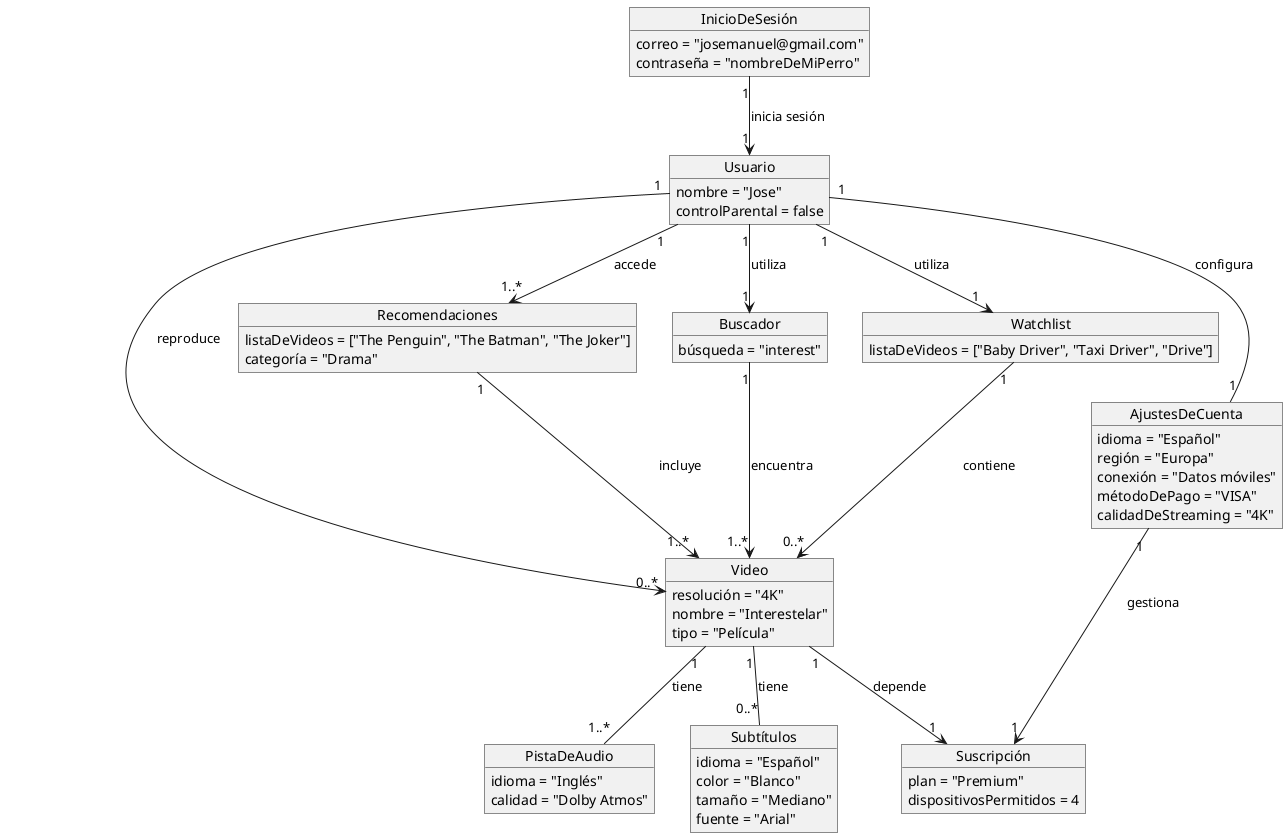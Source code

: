 @startuml diagramaDeObjetosMejora2

object InicioDeSesión {
    correo = "josemanuel@gmail.com"
    contraseña = "nombreDeMiPerro"
}

object Usuario {
    nombre = "Jose"
    controlParental = false
}

object Recomendaciones {
    listaDeVideos = ["The Penguin", "The Batman", "The Joker"]
    categoría = "Drama"
}

object Buscador {
    búsqueda = "interest"
}

object Video {
    resolución = "4K"
    nombre = "Interestelar"
    tipo = "Película"
}

object PistaDeAudio {
    idioma = "Inglés"
    calidad = "Dolby Atmos"
}

object Subtítulos {
    idioma = "Español"
    color = "Blanco"
    tamaño = "Mediano"
    fuente = "Arial"
}

object AjustesDeCuenta {
    idioma = "Español"
    región = "Europa"
    conexión = "Datos móviles"
    métodoDePago = "VISA"
    calidadDeStreaming = "4K"
}

object Watchlist {
    listaDeVideos = ["Baby Driver", "Taxi Driver", "Drive"]
}

object Suscripción {
    plan = "Premium"
    dispositivosPermitidos = 4
}

InicioDeSesión "1" --> "1" Usuario : inicia sesión
Usuario "1" --> "1..*" Recomendaciones : accede
Usuario "1" --> "1" Watchlist : utiliza
Usuario "1" -- "1" AjustesDeCuenta : configura
Usuario "1" --> "1" Buscador : utiliza
Usuario "1" --> "0..*" Video : reproduce

Recomendaciones "1" --> "1..*" Video : incluye
Watchlist "1" --> "0..*" Video : contiene
Buscador "1" --> "1..*" Video : encuentra

Video "1" -- "1..*" PistaDeAudio : tiene
Video "1" -- "0..*" Subtítulos : tiene
Video "1" --> "1" Suscripción : depende

AjustesDeCuenta "1" --> "1" Suscripción : gestiona

@enduml
